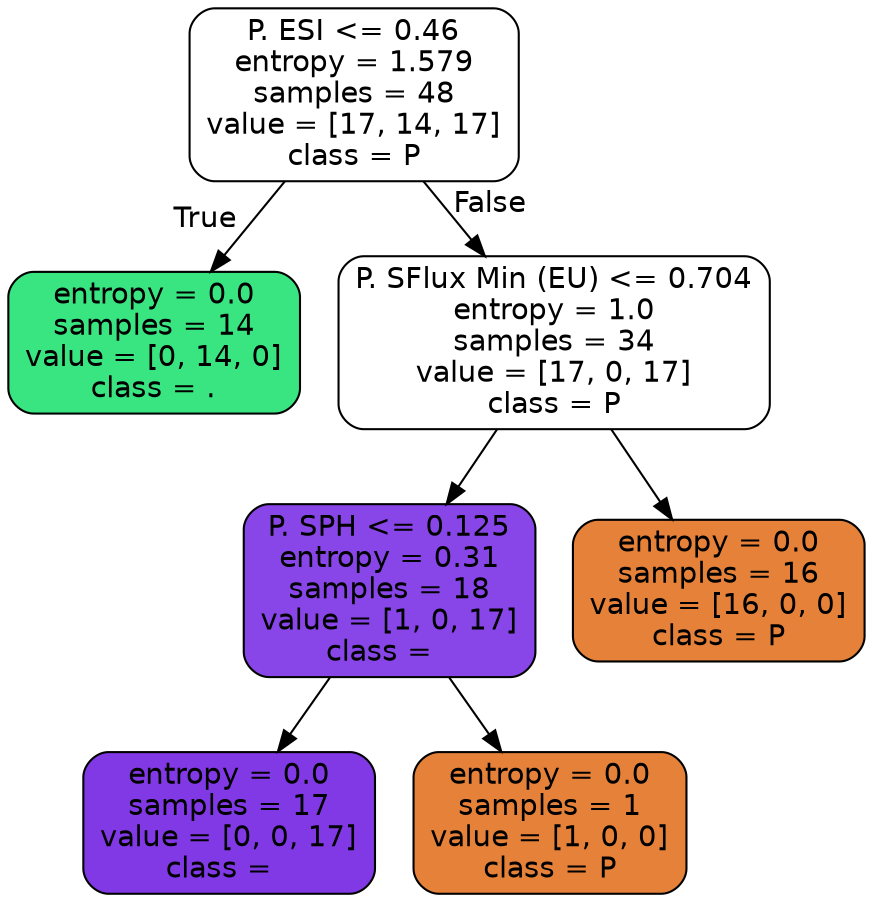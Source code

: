 digraph Tree {
node [shape=box, style="filled, rounded", color="black", fontname=helvetica] ;
edge [fontname=helvetica] ;
0 [label="P. ESI <= 0.46\nentropy = 1.579\nsamples = 48\nvalue = [17, 14, 17]\nclass = P", fillcolor="#ffffff"] ;
1 [label="entropy = 0.0\nsamples = 14\nvalue = [0, 14, 0]\nclass = .", fillcolor="#39e581"] ;
0 -> 1 [labeldistance=2.5, labelangle=45, headlabel="True"] ;
2 [label="P. SFlux Min (EU) <= 0.704\nentropy = 1.0\nsamples = 34\nvalue = [17, 0, 17]\nclass = P", fillcolor="#ffffff"] ;
0 -> 2 [labeldistance=2.5, labelangle=-45, headlabel="False"] ;
3 [label="P. SPH <= 0.125\nentropy = 0.31\nsamples = 18\nvalue = [1, 0, 17]\nclass =  ", fillcolor="#8845e7"] ;
2 -> 3 ;
4 [label="entropy = 0.0\nsamples = 17\nvalue = [0, 0, 17]\nclass =  ", fillcolor="#8139e5"] ;
3 -> 4 ;
5 [label="entropy = 0.0\nsamples = 1\nvalue = [1, 0, 0]\nclass = P", fillcolor="#e58139"] ;
3 -> 5 ;
6 [label="entropy = 0.0\nsamples = 16\nvalue = [16, 0, 0]\nclass = P", fillcolor="#e58139"] ;
2 -> 6 ;
}